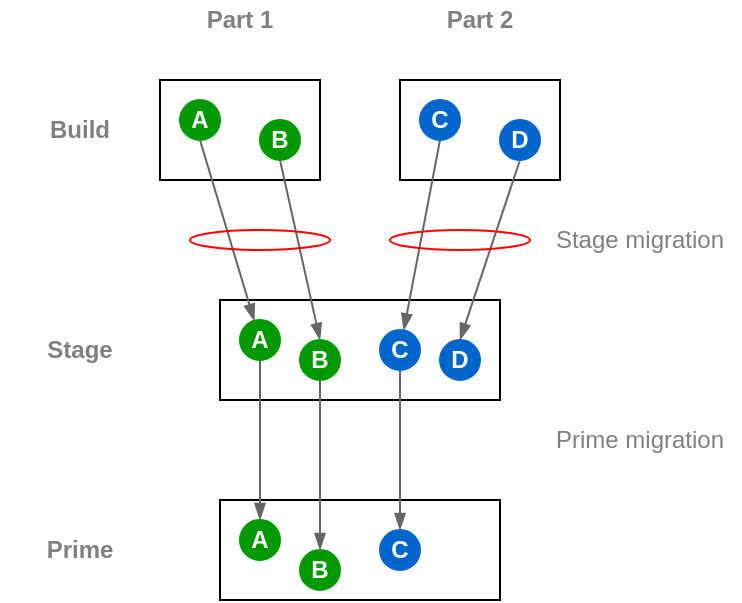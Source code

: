 <mxfile version="27.2.0">
  <diagram name="Page-1" id="tldKDSetQMj4G0KivhV6">
    <mxGraphModel grid="1" page="1" gridSize="10" guides="1" tooltips="1" connect="1" arrows="1" fold="1" pageScale="1" pageWidth="850" pageHeight="1100" math="0" shadow="0">
      <root>
        <mxCell id="0" />
        <mxCell id="1" parent="0" />
        <mxCell id="yVKAf2mZOe0JGGy7InLV-15" value="&lt;b&gt;Build&lt;/b&gt;" style="rounded=0;whiteSpace=wrap;html=1;strokeColor=none;fillColor=none;fontColor=#808080;" vertex="1" parent="1">
          <mxGeometry x="40" y="135" width="80" height="20" as="geometry" />
        </mxCell>
        <mxCell id="yVKAf2mZOe0JGGy7InLV-17" value="" style="rounded=0;whiteSpace=wrap;html=1;" vertex="1" parent="1">
          <mxGeometry x="150" y="330" width="140" height="50" as="geometry" />
        </mxCell>
        <mxCell id="yVKAf2mZOe0JGGy7InLV-1" value="" style="rounded=0;whiteSpace=wrap;html=1;" vertex="1" parent="1">
          <mxGeometry x="120" y="120" width="80" height="50" as="geometry" />
        </mxCell>
        <mxCell id="yVKAf2mZOe0JGGy7InLV-2" value="" style="rounded=0;whiteSpace=wrap;html=1;" vertex="1" parent="1">
          <mxGeometry x="240" y="120" width="80" height="50" as="geometry" />
        </mxCell>
        <mxCell id="yVKAf2mZOe0JGGy7InLV-3" value="" style="rounded=0;whiteSpace=wrap;html=1;" vertex="1" parent="1">
          <mxGeometry x="150" y="230" width="140" height="50" as="geometry" />
        </mxCell>
        <mxCell id="yVKAf2mZOe0JGGy7InLV-4" value="&lt;b&gt;Part 1&lt;/b&gt;" style="rounded=0;whiteSpace=wrap;html=1;strokeColor=none;fillColor=none;fontColor=#808080;" vertex="1" parent="1">
          <mxGeometry x="120" y="80" width="80" height="20" as="geometry" />
        </mxCell>
        <mxCell id="yVKAf2mZOe0JGGy7InLV-5" value="&lt;b&gt;Part 2&lt;/b&gt;" style="rounded=0;whiteSpace=wrap;html=1;strokeColor=none;fillColor=none;fontColor=#808080;" vertex="1" parent="1">
          <mxGeometry x="240" y="80" width="80" height="20" as="geometry" />
        </mxCell>
        <mxCell id="yVKAf2mZOe0JGGy7InLV-23" style="rounded=0;orthogonalLoop=1;jettySize=auto;html=1;exitX=0.5;exitY=1;exitDx=0;exitDy=0;strokeColor=#666666;endArrow=blockThin;endFill=1;" edge="1" parent="1" source="yVKAf2mZOe0JGGy7InLV-6" target="yVKAf2mZOe0JGGy7InLV-10">
          <mxGeometry relative="1" as="geometry" />
        </mxCell>
        <mxCell id="yVKAf2mZOe0JGGy7InLV-6" value="&lt;b&gt;&lt;font style=&quot;color: rgb(255, 255, 255);&quot;&gt;A&lt;/font&gt;&lt;/b&gt;" style="ellipse;whiteSpace=wrap;html=1;strokeColor=#009900;fillColor=#009900;" vertex="1" parent="1">
          <mxGeometry x="130" y="130" width="20" height="20" as="geometry" />
        </mxCell>
        <mxCell id="yVKAf2mZOe0JGGy7InLV-7" value="&lt;b&gt;&lt;font style=&quot;color: rgb(255, 255, 255);&quot;&gt;B&lt;/font&gt;&lt;/b&gt;" style="ellipse;whiteSpace=wrap;html=1;strokeColor=#009900;fillColor=#009900;" vertex="1" parent="1">
          <mxGeometry x="170" y="140" width="20" height="20" as="geometry" />
        </mxCell>
        <mxCell id="yVKAf2mZOe0JGGy7InLV-25" style="rounded=0;orthogonalLoop=1;jettySize=auto;html=1;exitX=0.5;exitY=1;exitDx=0;exitDy=0;endArrow=blockThin;endFill=1;strokeColor=#666666;" edge="1" parent="1" source="yVKAf2mZOe0JGGy7InLV-8" target="yVKAf2mZOe0JGGy7InLV-13">
          <mxGeometry relative="1" as="geometry" />
        </mxCell>
        <mxCell id="yVKAf2mZOe0JGGy7InLV-8" value="&lt;b&gt;&lt;font style=&quot;color: rgb(255, 255, 255);&quot;&gt;C&lt;/font&gt;&lt;/b&gt;" style="ellipse;whiteSpace=wrap;html=1;fillColor=#0066CC;strokeColor=#0066CC;" vertex="1" parent="1">
          <mxGeometry x="250" y="130" width="20" height="20" as="geometry" />
        </mxCell>
        <mxCell id="yVKAf2mZOe0JGGy7InLV-9" value="&lt;b&gt;&lt;font style=&quot;color: rgb(255, 255, 255);&quot;&gt;D&lt;/font&gt;&lt;/b&gt;" style="ellipse;whiteSpace=wrap;html=1;strokeColor=#0066CC;fillColor=#0066CC;" vertex="1" parent="1">
          <mxGeometry x="290" y="140" width="20" height="20" as="geometry" />
        </mxCell>
        <mxCell id="yVKAf2mZOe0JGGy7InLV-27" style="rounded=0;orthogonalLoop=1;jettySize=auto;html=1;exitX=0.5;exitY=1;exitDx=0;exitDy=0;entryX=0.5;entryY=0;entryDx=0;entryDy=0;endArrow=blockThin;endFill=1;strokeColor=#666666;" edge="1" parent="1" source="yVKAf2mZOe0JGGy7InLV-10" target="yVKAf2mZOe0JGGy7InLV-18">
          <mxGeometry relative="1" as="geometry" />
        </mxCell>
        <mxCell id="yVKAf2mZOe0JGGy7InLV-10" value="&lt;b&gt;&lt;font style=&quot;color: rgb(255, 255, 255);&quot;&gt;A&lt;/font&gt;&lt;/b&gt;" style="ellipse;whiteSpace=wrap;html=1;strokeColor=#009900;fillColor=#009900;" vertex="1" parent="1">
          <mxGeometry x="160" y="240" width="20" height="20" as="geometry" />
        </mxCell>
        <mxCell id="yVKAf2mZOe0JGGy7InLV-28" style="rounded=0;orthogonalLoop=1;jettySize=auto;html=1;exitX=0.5;exitY=1;exitDx=0;exitDy=0;entryX=0.5;entryY=0;entryDx=0;entryDy=0;endArrow=blockThin;endFill=1;strokeColor=#666666;" edge="1" parent="1" source="yVKAf2mZOe0JGGy7InLV-11" target="yVKAf2mZOe0JGGy7InLV-19">
          <mxGeometry relative="1" as="geometry" />
        </mxCell>
        <mxCell id="yVKAf2mZOe0JGGy7InLV-11" value="&lt;b&gt;&lt;font style=&quot;color: rgb(255, 255, 255);&quot;&gt;B&lt;/font&gt;&lt;/b&gt;" style="ellipse;whiteSpace=wrap;html=1;strokeColor=#009900;fillColor=#009900;" vertex="1" parent="1">
          <mxGeometry x="190" y="250" width="20" height="20" as="geometry" />
        </mxCell>
        <mxCell id="yVKAf2mZOe0JGGy7InLV-29" style="rounded=0;orthogonalLoop=1;jettySize=auto;html=1;exitX=0.5;exitY=1;exitDx=0;exitDy=0;endArrow=blockThin;endFill=1;strokeColor=#666666;" edge="1" parent="1" source="yVKAf2mZOe0JGGy7InLV-13" target="yVKAf2mZOe0JGGy7InLV-20">
          <mxGeometry relative="1" as="geometry" />
        </mxCell>
        <mxCell id="yVKAf2mZOe0JGGy7InLV-13" value="&lt;b&gt;&lt;font style=&quot;color: rgb(255, 255, 255);&quot;&gt;C&lt;/font&gt;&lt;/b&gt;" style="ellipse;whiteSpace=wrap;html=1;fillColor=#0066CC;strokeColor=#0066CC;" vertex="1" parent="1">
          <mxGeometry x="230" y="245" width="20" height="20" as="geometry" />
        </mxCell>
        <mxCell id="yVKAf2mZOe0JGGy7InLV-16" value="&lt;b&gt;Stage&lt;/b&gt;" style="rounded=0;whiteSpace=wrap;html=1;strokeColor=none;fillColor=none;fontColor=#808080;" vertex="1" parent="1">
          <mxGeometry x="40" y="245" width="80" height="20" as="geometry" />
        </mxCell>
        <mxCell id="yVKAf2mZOe0JGGy7InLV-18" value="&lt;b&gt;&lt;font style=&quot;color: rgb(255, 255, 255);&quot;&gt;A&lt;/font&gt;&lt;/b&gt;" style="ellipse;whiteSpace=wrap;html=1;strokeColor=#009900;fillColor=#009900;" vertex="1" parent="1">
          <mxGeometry x="160" y="340" width="20" height="20" as="geometry" />
        </mxCell>
        <mxCell id="yVKAf2mZOe0JGGy7InLV-19" value="&lt;b&gt;&lt;font style=&quot;color: rgb(255, 255, 255);&quot;&gt;B&lt;/font&gt;&lt;/b&gt;" style="ellipse;whiteSpace=wrap;html=1;strokeColor=#009900;fillColor=#009900;" vertex="1" parent="1">
          <mxGeometry x="190" y="355" width="20" height="20" as="geometry" />
        </mxCell>
        <mxCell id="yVKAf2mZOe0JGGy7InLV-20" value="&lt;b&gt;&lt;font style=&quot;color: rgb(255, 255, 255);&quot;&gt;C&lt;/font&gt;&lt;/b&gt;" style="ellipse;whiteSpace=wrap;html=1;fillColor=#0066CC;strokeColor=#0066CC;" vertex="1" parent="1">
          <mxGeometry x="230" y="345" width="20" height="20" as="geometry" />
        </mxCell>
        <mxCell id="yVKAf2mZOe0JGGy7InLV-22" value="&lt;b&gt;Prime&lt;/b&gt;" style="rounded=0;whiteSpace=wrap;html=1;strokeColor=none;fillColor=none;fontColor=#808080;" vertex="1" parent="1">
          <mxGeometry x="40" y="345" width="80" height="20" as="geometry" />
        </mxCell>
        <mxCell id="yVKAf2mZOe0JGGy7InLV-30" value="Stage migration" style="rounded=0;whiteSpace=wrap;html=1;strokeColor=none;fillColor=none;fontColor=#808080;" vertex="1" parent="1">
          <mxGeometry x="310" y="190" width="100" height="20" as="geometry" />
        </mxCell>
        <mxCell id="yVKAf2mZOe0JGGy7InLV-31" value="Prime migration" style="rounded=0;whiteSpace=wrap;html=1;strokeColor=none;fillColor=none;fontColor=#808080;" vertex="1" parent="1">
          <mxGeometry x="310" y="290" width="100" height="20" as="geometry" />
        </mxCell>
        <mxCell id="izR9H2TS-rFpTbOR_gzO-13" style="rounded=0;orthogonalLoop=1;jettySize=auto;html=1;exitX=0.5;exitY=1;exitDx=0;exitDy=0;entryX=0.5;entryY=0;entryDx=0;entryDy=0;endArrow=blockThin;endFill=1;strokeColor=#666666;" edge="1" parent="1" source="yVKAf2mZOe0JGGy7InLV-7" target="yVKAf2mZOe0JGGy7InLV-11">
          <mxGeometry relative="1" as="geometry">
            <mxPoint x="200" y="165" as="sourcePoint" />
          </mxGeometry>
        </mxCell>
        <mxCell id="izR9H2TS-rFpTbOR_gzO-15" style="rounded=0;orthogonalLoop=1;jettySize=auto;html=1;entryX=0.5;entryY=0;entryDx=0;entryDy=0;strokeColor=#666666;endArrow=blockThin;endFill=1;exitX=0.5;exitY=1;exitDx=0;exitDy=0;" edge="1" parent="1" source="yVKAf2mZOe0JGGy7InLV-9" target="izR9H2TS-rFpTbOR_gzO-12">
          <mxGeometry relative="1" as="geometry">
            <mxPoint x="270" y="170" as="sourcePoint" />
          </mxGeometry>
        </mxCell>
        <mxCell id="izR9H2TS-rFpTbOR_gzO-12" value="&lt;b&gt;&lt;font style=&quot;color: rgb(255, 255, 255);&quot;&gt;D&lt;/font&gt;&lt;/b&gt;" style="ellipse;whiteSpace=wrap;html=1;strokeColor=#0066CC;fillColor=#0066CC;" vertex="1" parent="1">
          <mxGeometry x="260" y="250" width="20" height="20" as="geometry" />
        </mxCell>
        <mxCell id="iwSxrf_AT7ip1RdO2Ko--4" value="" style="ellipse;whiteSpace=wrap;html=1;strokeColor=#FF0000;fillColor=none;" vertex="1" parent="1">
          <mxGeometry x="135" y="195" width="70" height="10" as="geometry" />
        </mxCell>
        <mxCell id="iwSxrf_AT7ip1RdO2Ko--7" value="" style="ellipse;whiteSpace=wrap;html=1;strokeColor=#FF0000;fillColor=none;" vertex="1" parent="1">
          <mxGeometry x="235" y="195" width="70" height="10" as="geometry" />
        </mxCell>
      </root>
    </mxGraphModel>
  </diagram>
</mxfile>
